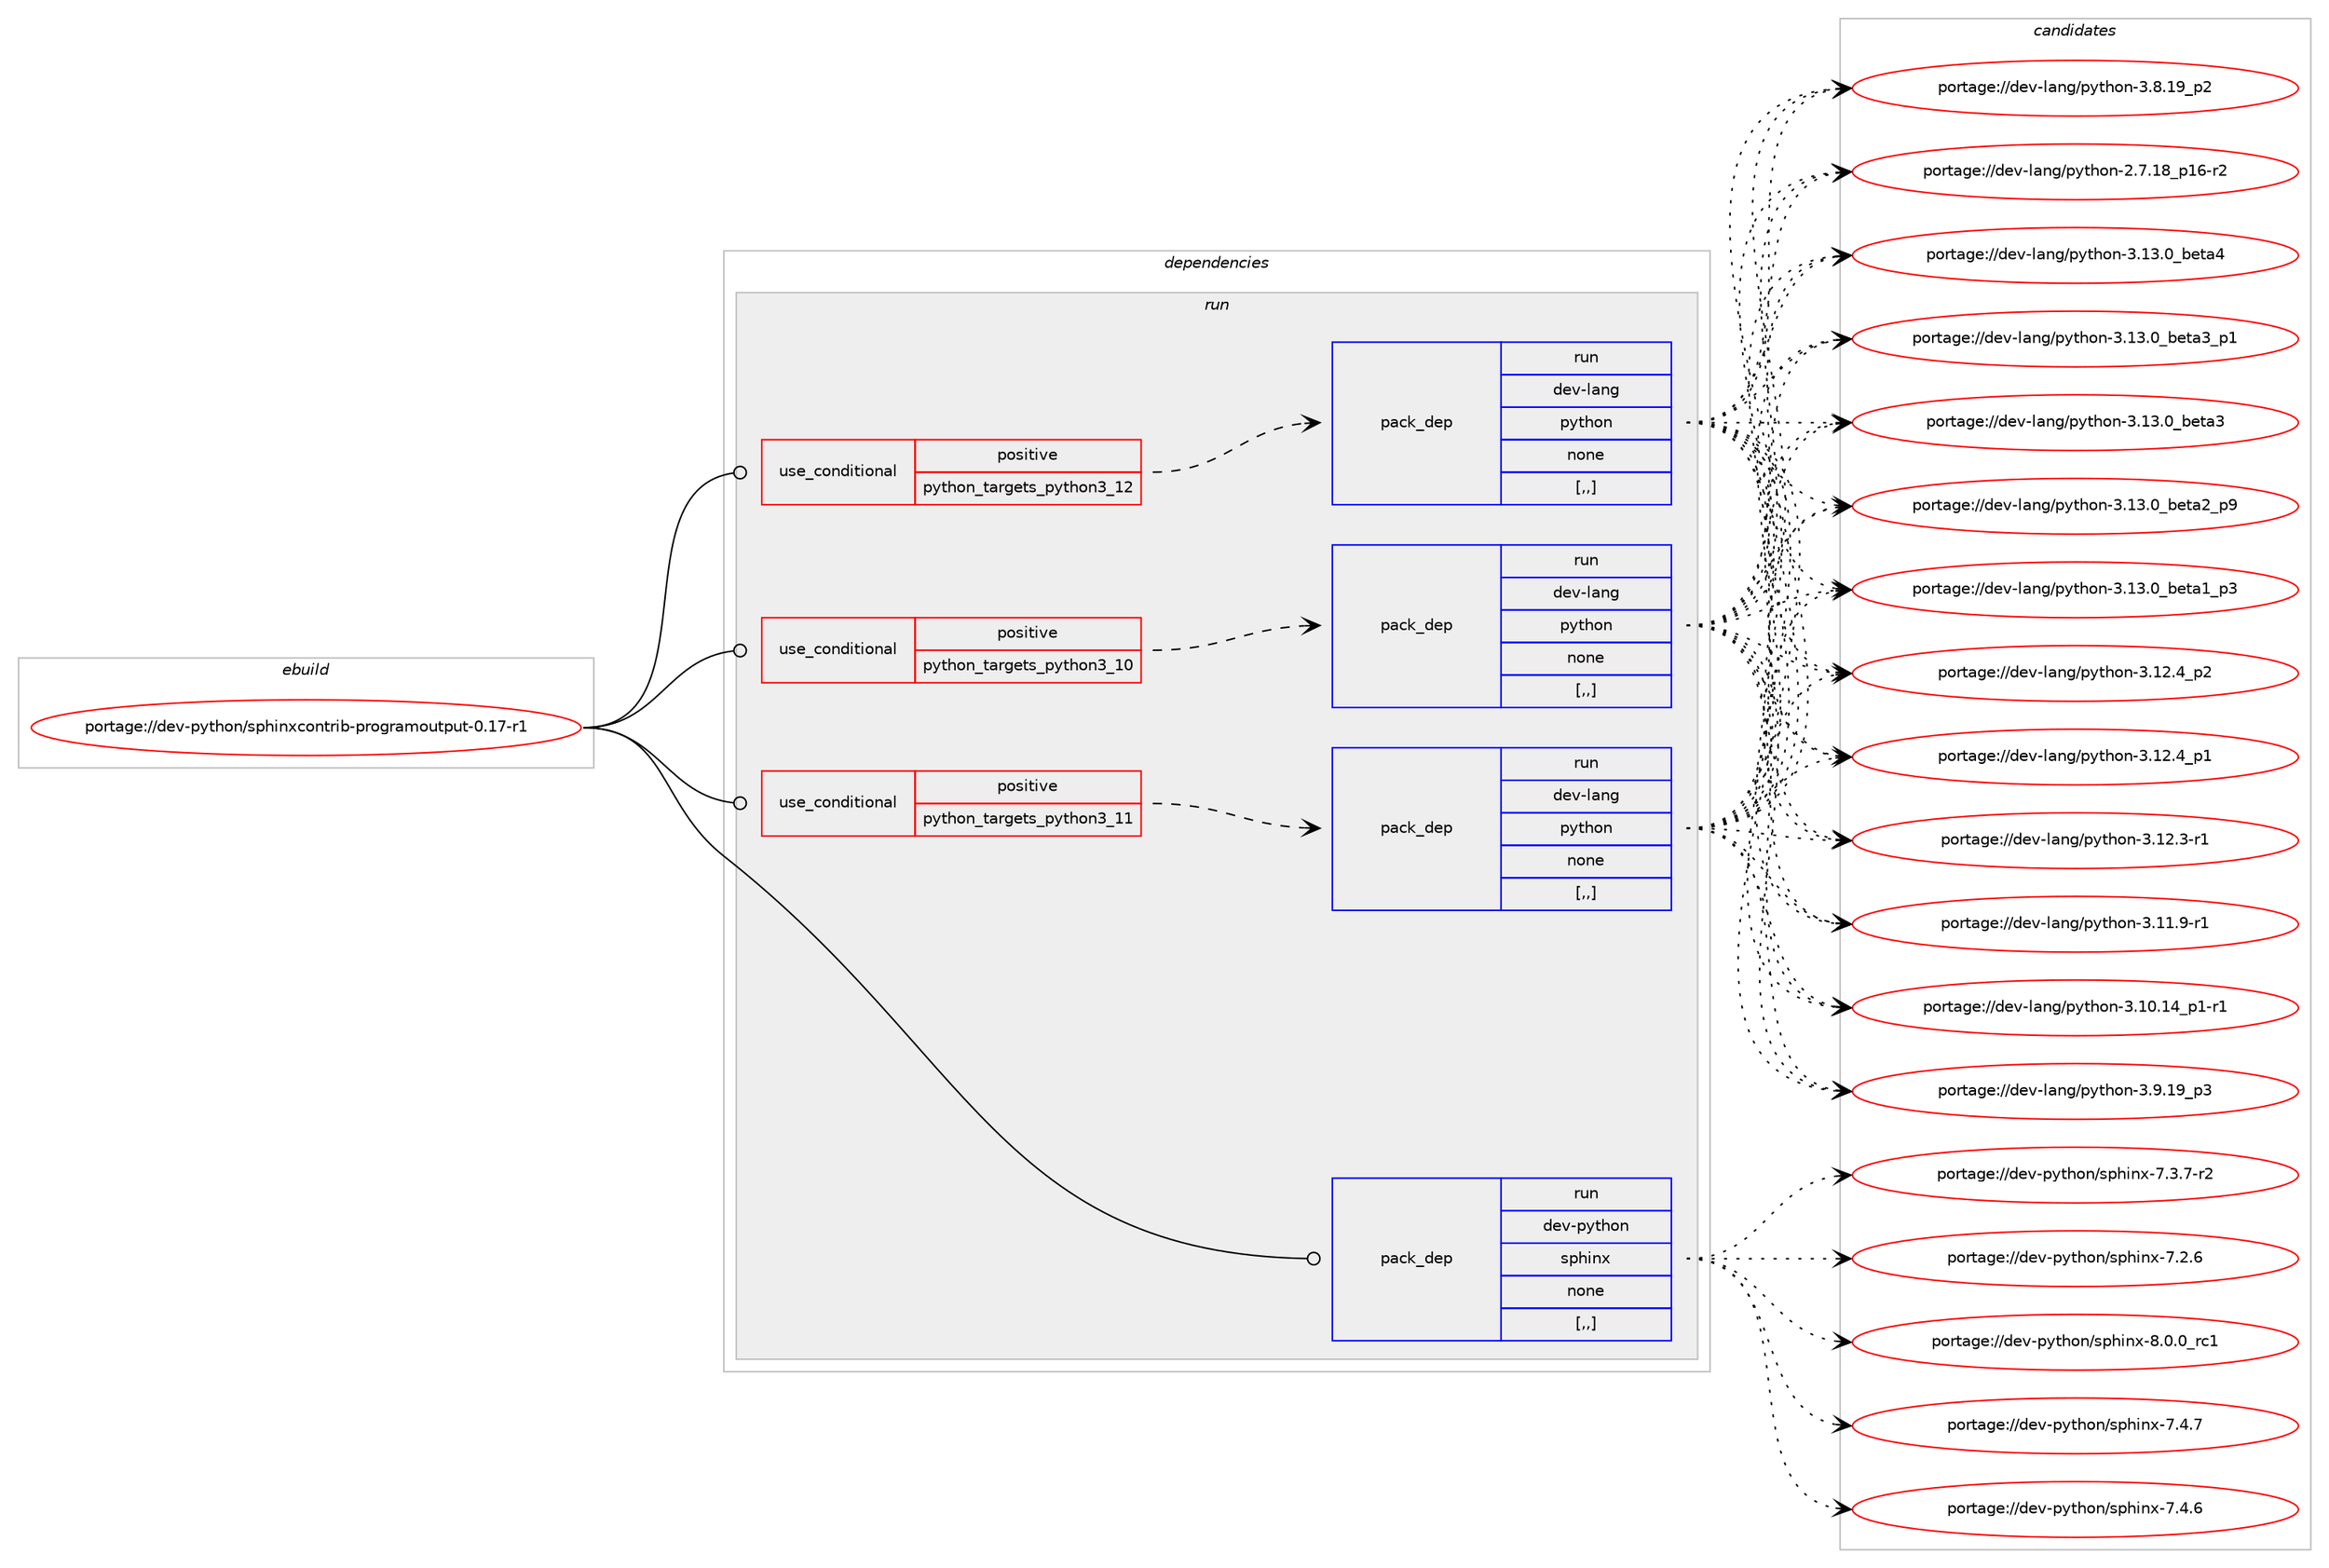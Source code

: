 digraph prolog {

# *************
# Graph options
# *************

newrank=true;
concentrate=true;
compound=true;
graph [rankdir=LR,fontname=Helvetica,fontsize=10,ranksep=1.5];#, ranksep=2.5, nodesep=0.2];
edge  [arrowhead=vee];
node  [fontname=Helvetica,fontsize=10];

# **********
# The ebuild
# **********

subgraph cluster_leftcol {
color=gray;
label=<<i>ebuild</i>>;
id [label="portage://dev-python/sphinxcontrib-programoutput-0.17-r1", color=red, width=4, href="../dev-python/sphinxcontrib-programoutput-0.17-r1.svg"];
}

# ****************
# The dependencies
# ****************

subgraph cluster_midcol {
color=gray;
label=<<i>dependencies</i>>;
subgraph cluster_compile {
fillcolor="#eeeeee";
style=filled;
label=<<i>compile</i>>;
}
subgraph cluster_compileandrun {
fillcolor="#eeeeee";
style=filled;
label=<<i>compile and run</i>>;
}
subgraph cluster_run {
fillcolor="#eeeeee";
style=filled;
label=<<i>run</i>>;
subgraph cond39986 {
dependency164459 [label=<<TABLE BORDER="0" CELLBORDER="1" CELLSPACING="0" CELLPADDING="4"><TR><TD ROWSPAN="3" CELLPADDING="10">use_conditional</TD></TR><TR><TD>positive</TD></TR><TR><TD>python_targets_python3_10</TD></TR></TABLE>>, shape=none, color=red];
subgraph pack123201 {
dependency164460 [label=<<TABLE BORDER="0" CELLBORDER="1" CELLSPACING="0" CELLPADDING="4" WIDTH="220"><TR><TD ROWSPAN="6" CELLPADDING="30">pack_dep</TD></TR><TR><TD WIDTH="110">run</TD></TR><TR><TD>dev-lang</TD></TR><TR><TD>python</TD></TR><TR><TD>none</TD></TR><TR><TD>[,,]</TD></TR></TABLE>>, shape=none, color=blue];
}
dependency164459:e -> dependency164460:w [weight=20,style="dashed",arrowhead="vee"];
}
id:e -> dependency164459:w [weight=20,style="solid",arrowhead="odot"];
subgraph cond39987 {
dependency164461 [label=<<TABLE BORDER="0" CELLBORDER="1" CELLSPACING="0" CELLPADDING="4"><TR><TD ROWSPAN="3" CELLPADDING="10">use_conditional</TD></TR><TR><TD>positive</TD></TR><TR><TD>python_targets_python3_11</TD></TR></TABLE>>, shape=none, color=red];
subgraph pack123202 {
dependency164462 [label=<<TABLE BORDER="0" CELLBORDER="1" CELLSPACING="0" CELLPADDING="4" WIDTH="220"><TR><TD ROWSPAN="6" CELLPADDING="30">pack_dep</TD></TR><TR><TD WIDTH="110">run</TD></TR><TR><TD>dev-lang</TD></TR><TR><TD>python</TD></TR><TR><TD>none</TD></TR><TR><TD>[,,]</TD></TR></TABLE>>, shape=none, color=blue];
}
dependency164461:e -> dependency164462:w [weight=20,style="dashed",arrowhead="vee"];
}
id:e -> dependency164461:w [weight=20,style="solid",arrowhead="odot"];
subgraph cond39988 {
dependency164463 [label=<<TABLE BORDER="0" CELLBORDER="1" CELLSPACING="0" CELLPADDING="4"><TR><TD ROWSPAN="3" CELLPADDING="10">use_conditional</TD></TR><TR><TD>positive</TD></TR><TR><TD>python_targets_python3_12</TD></TR></TABLE>>, shape=none, color=red];
subgraph pack123203 {
dependency164464 [label=<<TABLE BORDER="0" CELLBORDER="1" CELLSPACING="0" CELLPADDING="4" WIDTH="220"><TR><TD ROWSPAN="6" CELLPADDING="30">pack_dep</TD></TR><TR><TD WIDTH="110">run</TD></TR><TR><TD>dev-lang</TD></TR><TR><TD>python</TD></TR><TR><TD>none</TD></TR><TR><TD>[,,]</TD></TR></TABLE>>, shape=none, color=blue];
}
dependency164463:e -> dependency164464:w [weight=20,style="dashed",arrowhead="vee"];
}
id:e -> dependency164463:w [weight=20,style="solid",arrowhead="odot"];
subgraph pack123204 {
dependency164465 [label=<<TABLE BORDER="0" CELLBORDER="1" CELLSPACING="0" CELLPADDING="4" WIDTH="220"><TR><TD ROWSPAN="6" CELLPADDING="30">pack_dep</TD></TR><TR><TD WIDTH="110">run</TD></TR><TR><TD>dev-python</TD></TR><TR><TD>sphinx</TD></TR><TR><TD>none</TD></TR><TR><TD>[,,]</TD></TR></TABLE>>, shape=none, color=blue];
}
id:e -> dependency164465:w [weight=20,style="solid",arrowhead="odot"];
}
}

# **************
# The candidates
# **************

subgraph cluster_choices {
rank=same;
color=gray;
label=<<i>candidates</i>>;

subgraph choice123201 {
color=black;
nodesep=1;
choice1001011184510897110103471121211161041111104551464951464895981011169752 [label="portage://dev-lang/python-3.13.0_beta4", color=red, width=4,href="../dev-lang/python-3.13.0_beta4.svg"];
choice10010111845108971101034711212111610411111045514649514648959810111697519511249 [label="portage://dev-lang/python-3.13.0_beta3_p1", color=red, width=4,href="../dev-lang/python-3.13.0_beta3_p1.svg"];
choice1001011184510897110103471121211161041111104551464951464895981011169751 [label="portage://dev-lang/python-3.13.0_beta3", color=red, width=4,href="../dev-lang/python-3.13.0_beta3.svg"];
choice10010111845108971101034711212111610411111045514649514648959810111697509511257 [label="portage://dev-lang/python-3.13.0_beta2_p9", color=red, width=4,href="../dev-lang/python-3.13.0_beta2_p9.svg"];
choice10010111845108971101034711212111610411111045514649514648959810111697499511251 [label="portage://dev-lang/python-3.13.0_beta1_p3", color=red, width=4,href="../dev-lang/python-3.13.0_beta1_p3.svg"];
choice100101118451089711010347112121116104111110455146495046529511250 [label="portage://dev-lang/python-3.12.4_p2", color=red, width=4,href="../dev-lang/python-3.12.4_p2.svg"];
choice100101118451089711010347112121116104111110455146495046529511249 [label="portage://dev-lang/python-3.12.4_p1", color=red, width=4,href="../dev-lang/python-3.12.4_p1.svg"];
choice100101118451089711010347112121116104111110455146495046514511449 [label="portage://dev-lang/python-3.12.3-r1", color=red, width=4,href="../dev-lang/python-3.12.3-r1.svg"];
choice100101118451089711010347112121116104111110455146494946574511449 [label="portage://dev-lang/python-3.11.9-r1", color=red, width=4,href="../dev-lang/python-3.11.9-r1.svg"];
choice100101118451089711010347112121116104111110455146494846495295112494511449 [label="portage://dev-lang/python-3.10.14_p1-r1", color=red, width=4,href="../dev-lang/python-3.10.14_p1-r1.svg"];
choice100101118451089711010347112121116104111110455146574649579511251 [label="portage://dev-lang/python-3.9.19_p3", color=red, width=4,href="../dev-lang/python-3.9.19_p3.svg"];
choice100101118451089711010347112121116104111110455146564649579511250 [label="portage://dev-lang/python-3.8.19_p2", color=red, width=4,href="../dev-lang/python-3.8.19_p2.svg"];
choice100101118451089711010347112121116104111110455046554649569511249544511450 [label="portage://dev-lang/python-2.7.18_p16-r2", color=red, width=4,href="../dev-lang/python-2.7.18_p16-r2.svg"];
dependency164460:e -> choice1001011184510897110103471121211161041111104551464951464895981011169752:w [style=dotted,weight="100"];
dependency164460:e -> choice10010111845108971101034711212111610411111045514649514648959810111697519511249:w [style=dotted,weight="100"];
dependency164460:e -> choice1001011184510897110103471121211161041111104551464951464895981011169751:w [style=dotted,weight="100"];
dependency164460:e -> choice10010111845108971101034711212111610411111045514649514648959810111697509511257:w [style=dotted,weight="100"];
dependency164460:e -> choice10010111845108971101034711212111610411111045514649514648959810111697499511251:w [style=dotted,weight="100"];
dependency164460:e -> choice100101118451089711010347112121116104111110455146495046529511250:w [style=dotted,weight="100"];
dependency164460:e -> choice100101118451089711010347112121116104111110455146495046529511249:w [style=dotted,weight="100"];
dependency164460:e -> choice100101118451089711010347112121116104111110455146495046514511449:w [style=dotted,weight="100"];
dependency164460:e -> choice100101118451089711010347112121116104111110455146494946574511449:w [style=dotted,weight="100"];
dependency164460:e -> choice100101118451089711010347112121116104111110455146494846495295112494511449:w [style=dotted,weight="100"];
dependency164460:e -> choice100101118451089711010347112121116104111110455146574649579511251:w [style=dotted,weight="100"];
dependency164460:e -> choice100101118451089711010347112121116104111110455146564649579511250:w [style=dotted,weight="100"];
dependency164460:e -> choice100101118451089711010347112121116104111110455046554649569511249544511450:w [style=dotted,weight="100"];
}
subgraph choice123202 {
color=black;
nodesep=1;
choice1001011184510897110103471121211161041111104551464951464895981011169752 [label="portage://dev-lang/python-3.13.0_beta4", color=red, width=4,href="../dev-lang/python-3.13.0_beta4.svg"];
choice10010111845108971101034711212111610411111045514649514648959810111697519511249 [label="portage://dev-lang/python-3.13.0_beta3_p1", color=red, width=4,href="../dev-lang/python-3.13.0_beta3_p1.svg"];
choice1001011184510897110103471121211161041111104551464951464895981011169751 [label="portage://dev-lang/python-3.13.0_beta3", color=red, width=4,href="../dev-lang/python-3.13.0_beta3.svg"];
choice10010111845108971101034711212111610411111045514649514648959810111697509511257 [label="portage://dev-lang/python-3.13.0_beta2_p9", color=red, width=4,href="../dev-lang/python-3.13.0_beta2_p9.svg"];
choice10010111845108971101034711212111610411111045514649514648959810111697499511251 [label="portage://dev-lang/python-3.13.0_beta1_p3", color=red, width=4,href="../dev-lang/python-3.13.0_beta1_p3.svg"];
choice100101118451089711010347112121116104111110455146495046529511250 [label="portage://dev-lang/python-3.12.4_p2", color=red, width=4,href="../dev-lang/python-3.12.4_p2.svg"];
choice100101118451089711010347112121116104111110455146495046529511249 [label="portage://dev-lang/python-3.12.4_p1", color=red, width=4,href="../dev-lang/python-3.12.4_p1.svg"];
choice100101118451089711010347112121116104111110455146495046514511449 [label="portage://dev-lang/python-3.12.3-r1", color=red, width=4,href="../dev-lang/python-3.12.3-r1.svg"];
choice100101118451089711010347112121116104111110455146494946574511449 [label="portage://dev-lang/python-3.11.9-r1", color=red, width=4,href="../dev-lang/python-3.11.9-r1.svg"];
choice100101118451089711010347112121116104111110455146494846495295112494511449 [label="portage://dev-lang/python-3.10.14_p1-r1", color=red, width=4,href="../dev-lang/python-3.10.14_p1-r1.svg"];
choice100101118451089711010347112121116104111110455146574649579511251 [label="portage://dev-lang/python-3.9.19_p3", color=red, width=4,href="../dev-lang/python-3.9.19_p3.svg"];
choice100101118451089711010347112121116104111110455146564649579511250 [label="portage://dev-lang/python-3.8.19_p2", color=red, width=4,href="../dev-lang/python-3.8.19_p2.svg"];
choice100101118451089711010347112121116104111110455046554649569511249544511450 [label="portage://dev-lang/python-2.7.18_p16-r2", color=red, width=4,href="../dev-lang/python-2.7.18_p16-r2.svg"];
dependency164462:e -> choice1001011184510897110103471121211161041111104551464951464895981011169752:w [style=dotted,weight="100"];
dependency164462:e -> choice10010111845108971101034711212111610411111045514649514648959810111697519511249:w [style=dotted,weight="100"];
dependency164462:e -> choice1001011184510897110103471121211161041111104551464951464895981011169751:w [style=dotted,weight="100"];
dependency164462:e -> choice10010111845108971101034711212111610411111045514649514648959810111697509511257:w [style=dotted,weight="100"];
dependency164462:e -> choice10010111845108971101034711212111610411111045514649514648959810111697499511251:w [style=dotted,weight="100"];
dependency164462:e -> choice100101118451089711010347112121116104111110455146495046529511250:w [style=dotted,weight="100"];
dependency164462:e -> choice100101118451089711010347112121116104111110455146495046529511249:w [style=dotted,weight="100"];
dependency164462:e -> choice100101118451089711010347112121116104111110455146495046514511449:w [style=dotted,weight="100"];
dependency164462:e -> choice100101118451089711010347112121116104111110455146494946574511449:w [style=dotted,weight="100"];
dependency164462:e -> choice100101118451089711010347112121116104111110455146494846495295112494511449:w [style=dotted,weight="100"];
dependency164462:e -> choice100101118451089711010347112121116104111110455146574649579511251:w [style=dotted,weight="100"];
dependency164462:e -> choice100101118451089711010347112121116104111110455146564649579511250:w [style=dotted,weight="100"];
dependency164462:e -> choice100101118451089711010347112121116104111110455046554649569511249544511450:w [style=dotted,weight="100"];
}
subgraph choice123203 {
color=black;
nodesep=1;
choice1001011184510897110103471121211161041111104551464951464895981011169752 [label="portage://dev-lang/python-3.13.0_beta4", color=red, width=4,href="../dev-lang/python-3.13.0_beta4.svg"];
choice10010111845108971101034711212111610411111045514649514648959810111697519511249 [label="portage://dev-lang/python-3.13.0_beta3_p1", color=red, width=4,href="../dev-lang/python-3.13.0_beta3_p1.svg"];
choice1001011184510897110103471121211161041111104551464951464895981011169751 [label="portage://dev-lang/python-3.13.0_beta3", color=red, width=4,href="../dev-lang/python-3.13.0_beta3.svg"];
choice10010111845108971101034711212111610411111045514649514648959810111697509511257 [label="portage://dev-lang/python-3.13.0_beta2_p9", color=red, width=4,href="../dev-lang/python-3.13.0_beta2_p9.svg"];
choice10010111845108971101034711212111610411111045514649514648959810111697499511251 [label="portage://dev-lang/python-3.13.0_beta1_p3", color=red, width=4,href="../dev-lang/python-3.13.0_beta1_p3.svg"];
choice100101118451089711010347112121116104111110455146495046529511250 [label="portage://dev-lang/python-3.12.4_p2", color=red, width=4,href="../dev-lang/python-3.12.4_p2.svg"];
choice100101118451089711010347112121116104111110455146495046529511249 [label="portage://dev-lang/python-3.12.4_p1", color=red, width=4,href="../dev-lang/python-3.12.4_p1.svg"];
choice100101118451089711010347112121116104111110455146495046514511449 [label="portage://dev-lang/python-3.12.3-r1", color=red, width=4,href="../dev-lang/python-3.12.3-r1.svg"];
choice100101118451089711010347112121116104111110455146494946574511449 [label="portage://dev-lang/python-3.11.9-r1", color=red, width=4,href="../dev-lang/python-3.11.9-r1.svg"];
choice100101118451089711010347112121116104111110455146494846495295112494511449 [label="portage://dev-lang/python-3.10.14_p1-r1", color=red, width=4,href="../dev-lang/python-3.10.14_p1-r1.svg"];
choice100101118451089711010347112121116104111110455146574649579511251 [label="portage://dev-lang/python-3.9.19_p3", color=red, width=4,href="../dev-lang/python-3.9.19_p3.svg"];
choice100101118451089711010347112121116104111110455146564649579511250 [label="portage://dev-lang/python-3.8.19_p2", color=red, width=4,href="../dev-lang/python-3.8.19_p2.svg"];
choice100101118451089711010347112121116104111110455046554649569511249544511450 [label="portage://dev-lang/python-2.7.18_p16-r2", color=red, width=4,href="../dev-lang/python-2.7.18_p16-r2.svg"];
dependency164464:e -> choice1001011184510897110103471121211161041111104551464951464895981011169752:w [style=dotted,weight="100"];
dependency164464:e -> choice10010111845108971101034711212111610411111045514649514648959810111697519511249:w [style=dotted,weight="100"];
dependency164464:e -> choice1001011184510897110103471121211161041111104551464951464895981011169751:w [style=dotted,weight="100"];
dependency164464:e -> choice10010111845108971101034711212111610411111045514649514648959810111697509511257:w [style=dotted,weight="100"];
dependency164464:e -> choice10010111845108971101034711212111610411111045514649514648959810111697499511251:w [style=dotted,weight="100"];
dependency164464:e -> choice100101118451089711010347112121116104111110455146495046529511250:w [style=dotted,weight="100"];
dependency164464:e -> choice100101118451089711010347112121116104111110455146495046529511249:w [style=dotted,weight="100"];
dependency164464:e -> choice100101118451089711010347112121116104111110455146495046514511449:w [style=dotted,weight="100"];
dependency164464:e -> choice100101118451089711010347112121116104111110455146494946574511449:w [style=dotted,weight="100"];
dependency164464:e -> choice100101118451089711010347112121116104111110455146494846495295112494511449:w [style=dotted,weight="100"];
dependency164464:e -> choice100101118451089711010347112121116104111110455146574649579511251:w [style=dotted,weight="100"];
dependency164464:e -> choice100101118451089711010347112121116104111110455146564649579511250:w [style=dotted,weight="100"];
dependency164464:e -> choice100101118451089711010347112121116104111110455046554649569511249544511450:w [style=dotted,weight="100"];
}
subgraph choice123204 {
color=black;
nodesep=1;
choice1001011184511212111610411111047115112104105110120455646484648951149949 [label="portage://dev-python/sphinx-8.0.0_rc1", color=red, width=4,href="../dev-python/sphinx-8.0.0_rc1.svg"];
choice1001011184511212111610411111047115112104105110120455546524655 [label="portage://dev-python/sphinx-7.4.7", color=red, width=4,href="../dev-python/sphinx-7.4.7.svg"];
choice1001011184511212111610411111047115112104105110120455546524654 [label="portage://dev-python/sphinx-7.4.6", color=red, width=4,href="../dev-python/sphinx-7.4.6.svg"];
choice10010111845112121116104111110471151121041051101204555465146554511450 [label="portage://dev-python/sphinx-7.3.7-r2", color=red, width=4,href="../dev-python/sphinx-7.3.7-r2.svg"];
choice1001011184511212111610411111047115112104105110120455546504654 [label="portage://dev-python/sphinx-7.2.6", color=red, width=4,href="../dev-python/sphinx-7.2.6.svg"];
dependency164465:e -> choice1001011184511212111610411111047115112104105110120455646484648951149949:w [style=dotted,weight="100"];
dependency164465:e -> choice1001011184511212111610411111047115112104105110120455546524655:w [style=dotted,weight="100"];
dependency164465:e -> choice1001011184511212111610411111047115112104105110120455546524654:w [style=dotted,weight="100"];
dependency164465:e -> choice10010111845112121116104111110471151121041051101204555465146554511450:w [style=dotted,weight="100"];
dependency164465:e -> choice1001011184511212111610411111047115112104105110120455546504654:w [style=dotted,weight="100"];
}
}

}
